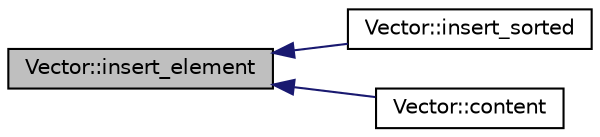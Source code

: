 digraph "Vector::insert_element"
{
  edge [fontname="Helvetica",fontsize="10",labelfontname="Helvetica",labelfontsize="10"];
  node [fontname="Helvetica",fontsize="10",shape=record];
  rankdir="LR";
  Node2365 [label="Vector::insert_element",height=0.2,width=0.4,color="black", fillcolor="grey75", style="filled", fontcolor="black"];
  Node2365 -> Node2366 [dir="back",color="midnightblue",fontsize="10",style="solid",fontname="Helvetica"];
  Node2366 [label="Vector::insert_sorted",height=0.2,width=0.4,color="black", fillcolor="white", style="filled",URL="$d5/db2/class_vector.html#a7c0bbf84cd12a6c7f632789764deb68e"];
  Node2365 -> Node2367 [dir="back",color="midnightblue",fontsize="10",style="solid",fontname="Helvetica"];
  Node2367 [label="Vector::content",height=0.2,width=0.4,color="black", fillcolor="white", style="filled",URL="$d5/db2/class_vector.html#acebb5a8e10eb058e50bc373c0c478b0f"];
}
